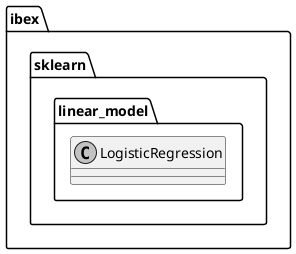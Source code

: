 @startuml

skinparam monochrome true
skinparam shadowing false


package ibex.sklearn.linear_model {
    class LogisticRegression {

    }
}

@enduml
